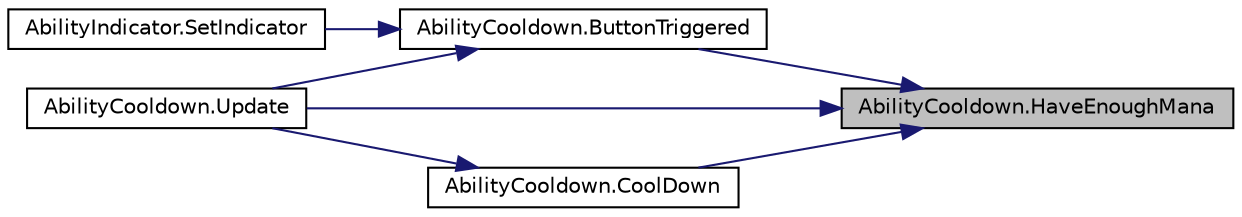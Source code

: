 digraph "AbilityCooldown.HaveEnoughMana"
{
 // INTERACTIVE_SVG=YES
 // LATEX_PDF_SIZE
  edge [fontname="Helvetica",fontsize="10",labelfontname="Helvetica",labelfontsize="10"];
  node [fontname="Helvetica",fontsize="10",shape=record];
  rankdir="RL";
  Node1 [label="AbilityCooldown.HaveEnoughMana",height=0.2,width=0.4,color="black", fillcolor="grey75", style="filled", fontcolor="black",tooltip="Returns true if you have enough mana to cast this ability"];
  Node1 -> Node2 [dir="back",color="midnightblue",fontsize="10",style="solid",fontname="Helvetica"];
  Node2 [label="AbilityCooldown.ButtonTriggered",height=0.2,width=0.4,color="black", fillcolor="white", style="filled",URL="$class_ability_cooldown.html#a24d10146f84157eecd34133535f98c0b",tooltip="When the button is actually triggered, this function should execute"];
  Node2 -> Node3 [dir="back",color="midnightblue",fontsize="10",style="solid",fontname="Helvetica"];
  Node3 [label="AbilityIndicator.SetIndicator",height=0.2,width=0.4,color="black", fillcolor="white", style="filled",URL="$class_ability_indicator.html#a334fb70612241c8c1067bb596a4e2a26",tooltip="Shows the indicator of the wanted ability"];
  Node2 -> Node4 [dir="back",color="midnightblue",fontsize="10",style="solid",fontname="Helvetica"];
  Node4 [label="AbilityCooldown.Update",height=0.2,width=0.4,color="black", fillcolor="white", style="filled",URL="$class_ability_cooldown.html#a0a1223f783a3c342413172a5797fa597",tooltip=" "];
  Node1 -> Node5 [dir="back",color="midnightblue",fontsize="10",style="solid",fontname="Helvetica"];
  Node5 [label="AbilityCooldown.CoolDown",height=0.2,width=0.4,color="black", fillcolor="white", style="filled",URL="$class_ability_cooldown.html#a4766d65414fd56b9d80cf569b1118cb4",tooltip="This function is called whenever this ability is in cooldown."];
  Node5 -> Node4 [dir="back",color="midnightblue",fontsize="10",style="solid",fontname="Helvetica"];
  Node1 -> Node4 [dir="back",color="midnightblue",fontsize="10",style="solid",fontname="Helvetica"];
}
